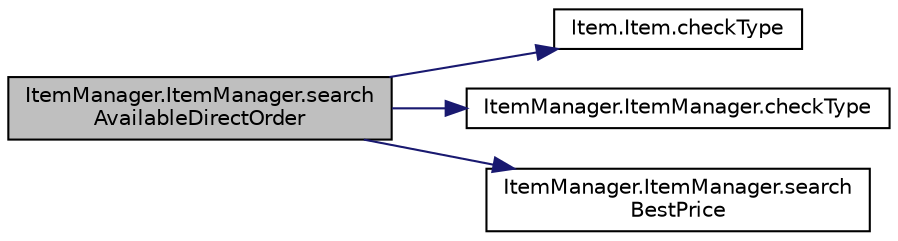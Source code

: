 digraph "ItemManager.ItemManager.searchAvailableDirectOrder"
{
 // LATEX_PDF_SIZE
  edge [fontname="Helvetica",fontsize="10",labelfontname="Helvetica",labelfontsize="10"];
  node [fontname="Helvetica",fontsize="10",shape=record];
  rankdir="LR";
  Node1 [label="ItemManager.ItemManager.search\lAvailableDirectOrder",height=0.2,width=0.4,color="black", fillcolor="grey75", style="filled", fontcolor="black",tooltip=" "];
  Node1 -> Node2 [color="midnightblue",fontsize="10",style="solid",fontname="Helvetica"];
  Node2 [label="Item.Item.checkType",height=0.2,width=0.4,color="black", fillcolor="white", style="filled",URL="$class_item_1_1_item.html#ae3ef76a16a7db4fc62e0363c4b4f4655",tooltip=" "];
  Node1 -> Node3 [color="midnightblue",fontsize="10",style="solid",fontname="Helvetica"];
  Node3 [label="ItemManager.ItemManager.checkType",height=0.2,width=0.4,color="black", fillcolor="white", style="filled",URL="$class_item_manager_1_1_item_manager.html#a0406e06123a1462f2c0d0e00fe97cfeb",tooltip=" "];
  Node1 -> Node4 [color="midnightblue",fontsize="10",style="solid",fontname="Helvetica"];
  Node4 [label="ItemManager.ItemManager.search\lBestPrice",height=0.2,width=0.4,color="black", fillcolor="white", style="filled",URL="$class_item_manager_1_1_item_manager.html#a6867026560c3103ea5fe344c7302e0c3",tooltip=" "];
}

